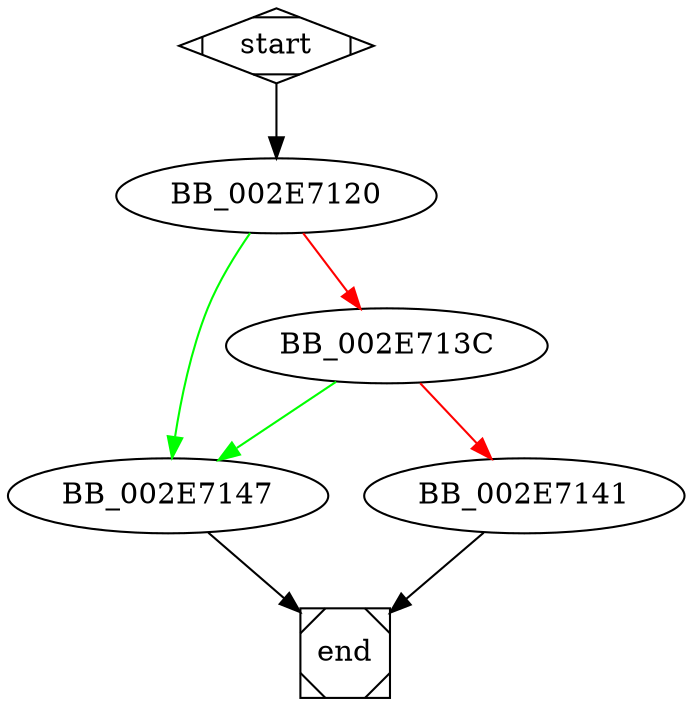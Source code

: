 digraph G {
  start -> BB_002E7120;
  
  BB_002E7120 -> BB_002E713C [color=red];
  BB_002E7120 -> BB_002E7147 [color=green];
  
  BB_002E713C -> BB_002E7141 [color=red];
  BB_002E713C -> BB_002E7147 [color=green];
  
  BB_002E7141 -> end;
  
  BB_002E7147 -> end;
  
  start [shape=Mdiamond];
  end [shape=Msquare];
}
